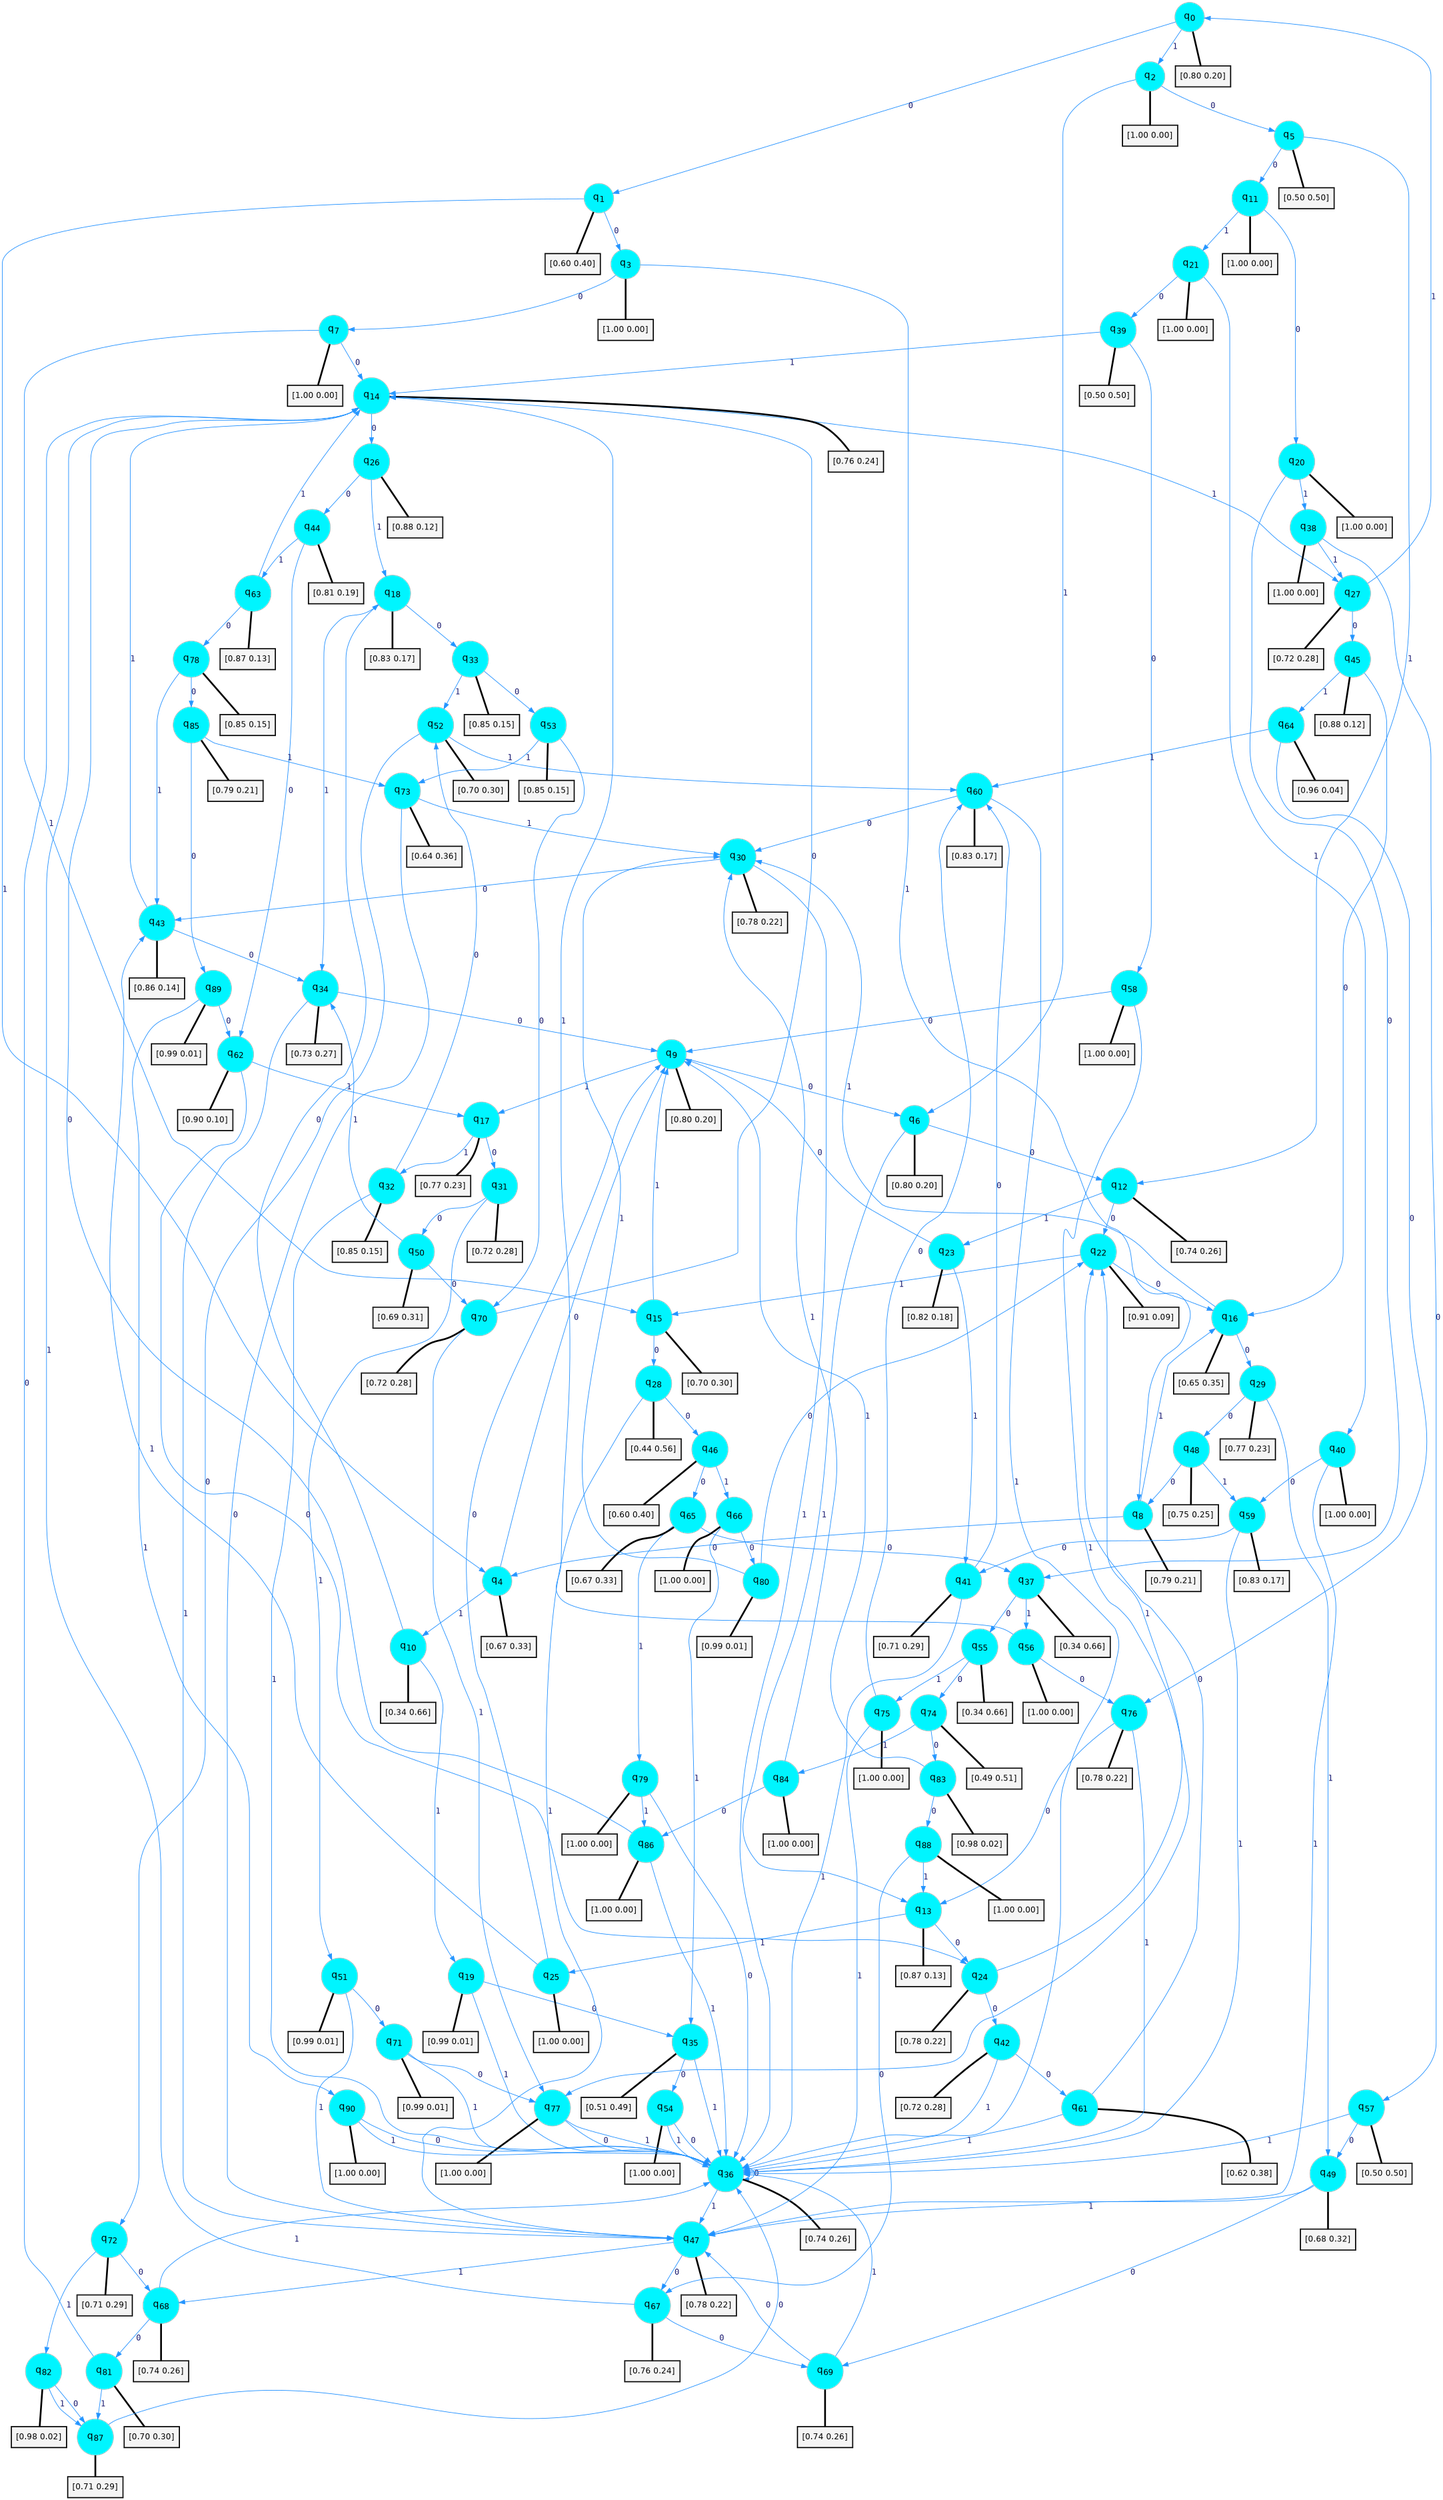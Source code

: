 digraph G {
graph [
bgcolor=transparent, dpi=300, rankdir=TD, size="40,25"];
node [
color=gray, fillcolor=turquoise1, fontcolor=black, fontname=Helvetica, fontsize=16, fontweight=bold, shape=circle, style=filled];
edge [
arrowsize=1, color=dodgerblue1, fontcolor=midnightblue, fontname=courier, fontweight=bold, penwidth=1, style=solid, weight=20];
0[label=<q<SUB>0</SUB>>];
1[label=<q<SUB>1</SUB>>];
2[label=<q<SUB>2</SUB>>];
3[label=<q<SUB>3</SUB>>];
4[label=<q<SUB>4</SUB>>];
5[label=<q<SUB>5</SUB>>];
6[label=<q<SUB>6</SUB>>];
7[label=<q<SUB>7</SUB>>];
8[label=<q<SUB>8</SUB>>];
9[label=<q<SUB>9</SUB>>];
10[label=<q<SUB>10</SUB>>];
11[label=<q<SUB>11</SUB>>];
12[label=<q<SUB>12</SUB>>];
13[label=<q<SUB>13</SUB>>];
14[label=<q<SUB>14</SUB>>];
15[label=<q<SUB>15</SUB>>];
16[label=<q<SUB>16</SUB>>];
17[label=<q<SUB>17</SUB>>];
18[label=<q<SUB>18</SUB>>];
19[label=<q<SUB>19</SUB>>];
20[label=<q<SUB>20</SUB>>];
21[label=<q<SUB>21</SUB>>];
22[label=<q<SUB>22</SUB>>];
23[label=<q<SUB>23</SUB>>];
24[label=<q<SUB>24</SUB>>];
25[label=<q<SUB>25</SUB>>];
26[label=<q<SUB>26</SUB>>];
27[label=<q<SUB>27</SUB>>];
28[label=<q<SUB>28</SUB>>];
29[label=<q<SUB>29</SUB>>];
30[label=<q<SUB>30</SUB>>];
31[label=<q<SUB>31</SUB>>];
32[label=<q<SUB>32</SUB>>];
33[label=<q<SUB>33</SUB>>];
34[label=<q<SUB>34</SUB>>];
35[label=<q<SUB>35</SUB>>];
36[label=<q<SUB>36</SUB>>];
37[label=<q<SUB>37</SUB>>];
38[label=<q<SUB>38</SUB>>];
39[label=<q<SUB>39</SUB>>];
40[label=<q<SUB>40</SUB>>];
41[label=<q<SUB>41</SUB>>];
42[label=<q<SUB>42</SUB>>];
43[label=<q<SUB>43</SUB>>];
44[label=<q<SUB>44</SUB>>];
45[label=<q<SUB>45</SUB>>];
46[label=<q<SUB>46</SUB>>];
47[label=<q<SUB>47</SUB>>];
48[label=<q<SUB>48</SUB>>];
49[label=<q<SUB>49</SUB>>];
50[label=<q<SUB>50</SUB>>];
51[label=<q<SUB>51</SUB>>];
52[label=<q<SUB>52</SUB>>];
53[label=<q<SUB>53</SUB>>];
54[label=<q<SUB>54</SUB>>];
55[label=<q<SUB>55</SUB>>];
56[label=<q<SUB>56</SUB>>];
57[label=<q<SUB>57</SUB>>];
58[label=<q<SUB>58</SUB>>];
59[label=<q<SUB>59</SUB>>];
60[label=<q<SUB>60</SUB>>];
61[label=<q<SUB>61</SUB>>];
62[label=<q<SUB>62</SUB>>];
63[label=<q<SUB>63</SUB>>];
64[label=<q<SUB>64</SUB>>];
65[label=<q<SUB>65</SUB>>];
66[label=<q<SUB>66</SUB>>];
67[label=<q<SUB>67</SUB>>];
68[label=<q<SUB>68</SUB>>];
69[label=<q<SUB>69</SUB>>];
70[label=<q<SUB>70</SUB>>];
71[label=<q<SUB>71</SUB>>];
72[label=<q<SUB>72</SUB>>];
73[label=<q<SUB>73</SUB>>];
74[label=<q<SUB>74</SUB>>];
75[label=<q<SUB>75</SUB>>];
76[label=<q<SUB>76</SUB>>];
77[label=<q<SUB>77</SUB>>];
78[label=<q<SUB>78</SUB>>];
79[label=<q<SUB>79</SUB>>];
80[label=<q<SUB>80</SUB>>];
81[label=<q<SUB>81</SUB>>];
82[label=<q<SUB>82</SUB>>];
83[label=<q<SUB>83</SUB>>];
84[label=<q<SUB>84</SUB>>];
85[label=<q<SUB>85</SUB>>];
86[label=<q<SUB>86</SUB>>];
87[label=<q<SUB>87</SUB>>];
88[label=<q<SUB>88</SUB>>];
89[label=<q<SUB>89</SUB>>];
90[label=<q<SUB>90</SUB>>];
91[label="[0.80 0.20]", shape=box,fontcolor=black, fontname=Helvetica, fontsize=14, penwidth=2, fillcolor=whitesmoke,color=black];
92[label="[0.60 0.40]", shape=box,fontcolor=black, fontname=Helvetica, fontsize=14, penwidth=2, fillcolor=whitesmoke,color=black];
93[label="[1.00 0.00]", shape=box,fontcolor=black, fontname=Helvetica, fontsize=14, penwidth=2, fillcolor=whitesmoke,color=black];
94[label="[1.00 0.00]", shape=box,fontcolor=black, fontname=Helvetica, fontsize=14, penwidth=2, fillcolor=whitesmoke,color=black];
95[label="[0.67 0.33]", shape=box,fontcolor=black, fontname=Helvetica, fontsize=14, penwidth=2, fillcolor=whitesmoke,color=black];
96[label="[0.50 0.50]", shape=box,fontcolor=black, fontname=Helvetica, fontsize=14, penwidth=2, fillcolor=whitesmoke,color=black];
97[label="[0.80 0.20]", shape=box,fontcolor=black, fontname=Helvetica, fontsize=14, penwidth=2, fillcolor=whitesmoke,color=black];
98[label="[1.00 0.00]", shape=box,fontcolor=black, fontname=Helvetica, fontsize=14, penwidth=2, fillcolor=whitesmoke,color=black];
99[label="[0.79 0.21]", shape=box,fontcolor=black, fontname=Helvetica, fontsize=14, penwidth=2, fillcolor=whitesmoke,color=black];
100[label="[0.80 0.20]", shape=box,fontcolor=black, fontname=Helvetica, fontsize=14, penwidth=2, fillcolor=whitesmoke,color=black];
101[label="[0.34 0.66]", shape=box,fontcolor=black, fontname=Helvetica, fontsize=14, penwidth=2, fillcolor=whitesmoke,color=black];
102[label="[1.00 0.00]", shape=box,fontcolor=black, fontname=Helvetica, fontsize=14, penwidth=2, fillcolor=whitesmoke,color=black];
103[label="[0.74 0.26]", shape=box,fontcolor=black, fontname=Helvetica, fontsize=14, penwidth=2, fillcolor=whitesmoke,color=black];
104[label="[0.87 0.13]", shape=box,fontcolor=black, fontname=Helvetica, fontsize=14, penwidth=2, fillcolor=whitesmoke,color=black];
105[label="[0.76 0.24]", shape=box,fontcolor=black, fontname=Helvetica, fontsize=14, penwidth=2, fillcolor=whitesmoke,color=black];
106[label="[0.70 0.30]", shape=box,fontcolor=black, fontname=Helvetica, fontsize=14, penwidth=2, fillcolor=whitesmoke,color=black];
107[label="[0.65 0.35]", shape=box,fontcolor=black, fontname=Helvetica, fontsize=14, penwidth=2, fillcolor=whitesmoke,color=black];
108[label="[0.77 0.23]", shape=box,fontcolor=black, fontname=Helvetica, fontsize=14, penwidth=2, fillcolor=whitesmoke,color=black];
109[label="[0.83 0.17]", shape=box,fontcolor=black, fontname=Helvetica, fontsize=14, penwidth=2, fillcolor=whitesmoke,color=black];
110[label="[0.99 0.01]", shape=box,fontcolor=black, fontname=Helvetica, fontsize=14, penwidth=2, fillcolor=whitesmoke,color=black];
111[label="[1.00 0.00]", shape=box,fontcolor=black, fontname=Helvetica, fontsize=14, penwidth=2, fillcolor=whitesmoke,color=black];
112[label="[1.00 0.00]", shape=box,fontcolor=black, fontname=Helvetica, fontsize=14, penwidth=2, fillcolor=whitesmoke,color=black];
113[label="[0.91 0.09]", shape=box,fontcolor=black, fontname=Helvetica, fontsize=14, penwidth=2, fillcolor=whitesmoke,color=black];
114[label="[0.82 0.18]", shape=box,fontcolor=black, fontname=Helvetica, fontsize=14, penwidth=2, fillcolor=whitesmoke,color=black];
115[label="[0.78 0.22]", shape=box,fontcolor=black, fontname=Helvetica, fontsize=14, penwidth=2, fillcolor=whitesmoke,color=black];
116[label="[1.00 0.00]", shape=box,fontcolor=black, fontname=Helvetica, fontsize=14, penwidth=2, fillcolor=whitesmoke,color=black];
117[label="[0.88 0.12]", shape=box,fontcolor=black, fontname=Helvetica, fontsize=14, penwidth=2, fillcolor=whitesmoke,color=black];
118[label="[0.72 0.28]", shape=box,fontcolor=black, fontname=Helvetica, fontsize=14, penwidth=2, fillcolor=whitesmoke,color=black];
119[label="[0.44 0.56]", shape=box,fontcolor=black, fontname=Helvetica, fontsize=14, penwidth=2, fillcolor=whitesmoke,color=black];
120[label="[0.77 0.23]", shape=box,fontcolor=black, fontname=Helvetica, fontsize=14, penwidth=2, fillcolor=whitesmoke,color=black];
121[label="[0.78 0.22]", shape=box,fontcolor=black, fontname=Helvetica, fontsize=14, penwidth=2, fillcolor=whitesmoke,color=black];
122[label="[0.72 0.28]", shape=box,fontcolor=black, fontname=Helvetica, fontsize=14, penwidth=2, fillcolor=whitesmoke,color=black];
123[label="[0.85 0.15]", shape=box,fontcolor=black, fontname=Helvetica, fontsize=14, penwidth=2, fillcolor=whitesmoke,color=black];
124[label="[0.85 0.15]", shape=box,fontcolor=black, fontname=Helvetica, fontsize=14, penwidth=2, fillcolor=whitesmoke,color=black];
125[label="[0.73 0.27]", shape=box,fontcolor=black, fontname=Helvetica, fontsize=14, penwidth=2, fillcolor=whitesmoke,color=black];
126[label="[0.51 0.49]", shape=box,fontcolor=black, fontname=Helvetica, fontsize=14, penwidth=2, fillcolor=whitesmoke,color=black];
127[label="[0.74 0.26]", shape=box,fontcolor=black, fontname=Helvetica, fontsize=14, penwidth=2, fillcolor=whitesmoke,color=black];
128[label="[0.34 0.66]", shape=box,fontcolor=black, fontname=Helvetica, fontsize=14, penwidth=2, fillcolor=whitesmoke,color=black];
129[label="[1.00 0.00]", shape=box,fontcolor=black, fontname=Helvetica, fontsize=14, penwidth=2, fillcolor=whitesmoke,color=black];
130[label="[0.50 0.50]", shape=box,fontcolor=black, fontname=Helvetica, fontsize=14, penwidth=2, fillcolor=whitesmoke,color=black];
131[label="[1.00 0.00]", shape=box,fontcolor=black, fontname=Helvetica, fontsize=14, penwidth=2, fillcolor=whitesmoke,color=black];
132[label="[0.71 0.29]", shape=box,fontcolor=black, fontname=Helvetica, fontsize=14, penwidth=2, fillcolor=whitesmoke,color=black];
133[label="[0.72 0.28]", shape=box,fontcolor=black, fontname=Helvetica, fontsize=14, penwidth=2, fillcolor=whitesmoke,color=black];
134[label="[0.86 0.14]", shape=box,fontcolor=black, fontname=Helvetica, fontsize=14, penwidth=2, fillcolor=whitesmoke,color=black];
135[label="[0.81 0.19]", shape=box,fontcolor=black, fontname=Helvetica, fontsize=14, penwidth=2, fillcolor=whitesmoke,color=black];
136[label="[0.88 0.12]", shape=box,fontcolor=black, fontname=Helvetica, fontsize=14, penwidth=2, fillcolor=whitesmoke,color=black];
137[label="[0.60 0.40]", shape=box,fontcolor=black, fontname=Helvetica, fontsize=14, penwidth=2, fillcolor=whitesmoke,color=black];
138[label="[0.78 0.22]", shape=box,fontcolor=black, fontname=Helvetica, fontsize=14, penwidth=2, fillcolor=whitesmoke,color=black];
139[label="[0.75 0.25]", shape=box,fontcolor=black, fontname=Helvetica, fontsize=14, penwidth=2, fillcolor=whitesmoke,color=black];
140[label="[0.68 0.32]", shape=box,fontcolor=black, fontname=Helvetica, fontsize=14, penwidth=2, fillcolor=whitesmoke,color=black];
141[label="[0.69 0.31]", shape=box,fontcolor=black, fontname=Helvetica, fontsize=14, penwidth=2, fillcolor=whitesmoke,color=black];
142[label="[0.99 0.01]", shape=box,fontcolor=black, fontname=Helvetica, fontsize=14, penwidth=2, fillcolor=whitesmoke,color=black];
143[label="[0.70 0.30]", shape=box,fontcolor=black, fontname=Helvetica, fontsize=14, penwidth=2, fillcolor=whitesmoke,color=black];
144[label="[0.85 0.15]", shape=box,fontcolor=black, fontname=Helvetica, fontsize=14, penwidth=2, fillcolor=whitesmoke,color=black];
145[label="[1.00 0.00]", shape=box,fontcolor=black, fontname=Helvetica, fontsize=14, penwidth=2, fillcolor=whitesmoke,color=black];
146[label="[0.34 0.66]", shape=box,fontcolor=black, fontname=Helvetica, fontsize=14, penwidth=2, fillcolor=whitesmoke,color=black];
147[label="[1.00 0.00]", shape=box,fontcolor=black, fontname=Helvetica, fontsize=14, penwidth=2, fillcolor=whitesmoke,color=black];
148[label="[0.50 0.50]", shape=box,fontcolor=black, fontname=Helvetica, fontsize=14, penwidth=2, fillcolor=whitesmoke,color=black];
149[label="[1.00 0.00]", shape=box,fontcolor=black, fontname=Helvetica, fontsize=14, penwidth=2, fillcolor=whitesmoke,color=black];
150[label="[0.83 0.17]", shape=box,fontcolor=black, fontname=Helvetica, fontsize=14, penwidth=2, fillcolor=whitesmoke,color=black];
151[label="[0.83 0.17]", shape=box,fontcolor=black, fontname=Helvetica, fontsize=14, penwidth=2, fillcolor=whitesmoke,color=black];
152[label="[0.62 0.38]", shape=box,fontcolor=black, fontname=Helvetica, fontsize=14, penwidth=2, fillcolor=whitesmoke,color=black];
153[label="[0.90 0.10]", shape=box,fontcolor=black, fontname=Helvetica, fontsize=14, penwidth=2, fillcolor=whitesmoke,color=black];
154[label="[0.87 0.13]", shape=box,fontcolor=black, fontname=Helvetica, fontsize=14, penwidth=2, fillcolor=whitesmoke,color=black];
155[label="[0.96 0.04]", shape=box,fontcolor=black, fontname=Helvetica, fontsize=14, penwidth=2, fillcolor=whitesmoke,color=black];
156[label="[0.67 0.33]", shape=box,fontcolor=black, fontname=Helvetica, fontsize=14, penwidth=2, fillcolor=whitesmoke,color=black];
157[label="[1.00 0.00]", shape=box,fontcolor=black, fontname=Helvetica, fontsize=14, penwidth=2, fillcolor=whitesmoke,color=black];
158[label="[0.76 0.24]", shape=box,fontcolor=black, fontname=Helvetica, fontsize=14, penwidth=2, fillcolor=whitesmoke,color=black];
159[label="[0.74 0.26]", shape=box,fontcolor=black, fontname=Helvetica, fontsize=14, penwidth=2, fillcolor=whitesmoke,color=black];
160[label="[0.74 0.26]", shape=box,fontcolor=black, fontname=Helvetica, fontsize=14, penwidth=2, fillcolor=whitesmoke,color=black];
161[label="[0.72 0.28]", shape=box,fontcolor=black, fontname=Helvetica, fontsize=14, penwidth=2, fillcolor=whitesmoke,color=black];
162[label="[0.99 0.01]", shape=box,fontcolor=black, fontname=Helvetica, fontsize=14, penwidth=2, fillcolor=whitesmoke,color=black];
163[label="[0.71 0.29]", shape=box,fontcolor=black, fontname=Helvetica, fontsize=14, penwidth=2, fillcolor=whitesmoke,color=black];
164[label="[0.64 0.36]", shape=box,fontcolor=black, fontname=Helvetica, fontsize=14, penwidth=2, fillcolor=whitesmoke,color=black];
165[label="[0.49 0.51]", shape=box,fontcolor=black, fontname=Helvetica, fontsize=14, penwidth=2, fillcolor=whitesmoke,color=black];
166[label="[1.00 0.00]", shape=box,fontcolor=black, fontname=Helvetica, fontsize=14, penwidth=2, fillcolor=whitesmoke,color=black];
167[label="[0.78 0.22]", shape=box,fontcolor=black, fontname=Helvetica, fontsize=14, penwidth=2, fillcolor=whitesmoke,color=black];
168[label="[1.00 0.00]", shape=box,fontcolor=black, fontname=Helvetica, fontsize=14, penwidth=2, fillcolor=whitesmoke,color=black];
169[label="[0.85 0.15]", shape=box,fontcolor=black, fontname=Helvetica, fontsize=14, penwidth=2, fillcolor=whitesmoke,color=black];
170[label="[1.00 0.00]", shape=box,fontcolor=black, fontname=Helvetica, fontsize=14, penwidth=2, fillcolor=whitesmoke,color=black];
171[label="[0.99 0.01]", shape=box,fontcolor=black, fontname=Helvetica, fontsize=14, penwidth=2, fillcolor=whitesmoke,color=black];
172[label="[0.70 0.30]", shape=box,fontcolor=black, fontname=Helvetica, fontsize=14, penwidth=2, fillcolor=whitesmoke,color=black];
173[label="[0.98 0.02]", shape=box,fontcolor=black, fontname=Helvetica, fontsize=14, penwidth=2, fillcolor=whitesmoke,color=black];
174[label="[0.98 0.02]", shape=box,fontcolor=black, fontname=Helvetica, fontsize=14, penwidth=2, fillcolor=whitesmoke,color=black];
175[label="[1.00 0.00]", shape=box,fontcolor=black, fontname=Helvetica, fontsize=14, penwidth=2, fillcolor=whitesmoke,color=black];
176[label="[0.79 0.21]", shape=box,fontcolor=black, fontname=Helvetica, fontsize=14, penwidth=2, fillcolor=whitesmoke,color=black];
177[label="[1.00 0.00]", shape=box,fontcolor=black, fontname=Helvetica, fontsize=14, penwidth=2, fillcolor=whitesmoke,color=black];
178[label="[0.71 0.29]", shape=box,fontcolor=black, fontname=Helvetica, fontsize=14, penwidth=2, fillcolor=whitesmoke,color=black];
179[label="[1.00 0.00]", shape=box,fontcolor=black, fontname=Helvetica, fontsize=14, penwidth=2, fillcolor=whitesmoke,color=black];
180[label="[0.99 0.01]", shape=box,fontcolor=black, fontname=Helvetica, fontsize=14, penwidth=2, fillcolor=whitesmoke,color=black];
181[label="[1.00 0.00]", shape=box,fontcolor=black, fontname=Helvetica, fontsize=14, penwidth=2, fillcolor=whitesmoke,color=black];
0->1 [label=0];
0->2 [label=1];
0->91 [arrowhead=none, penwidth=3,color=black];
1->3 [label=0];
1->4 [label=1];
1->92 [arrowhead=none, penwidth=3,color=black];
2->5 [label=0];
2->6 [label=1];
2->93 [arrowhead=none, penwidth=3,color=black];
3->7 [label=0];
3->8 [label=1];
3->94 [arrowhead=none, penwidth=3,color=black];
4->9 [label=0];
4->10 [label=1];
4->95 [arrowhead=none, penwidth=3,color=black];
5->11 [label=0];
5->12 [label=1];
5->96 [arrowhead=none, penwidth=3,color=black];
6->12 [label=0];
6->13 [label=1];
6->97 [arrowhead=none, penwidth=3,color=black];
7->14 [label=0];
7->15 [label=1];
7->98 [arrowhead=none, penwidth=3,color=black];
8->4 [label=0];
8->16 [label=1];
8->99 [arrowhead=none, penwidth=3,color=black];
9->6 [label=0];
9->17 [label=1];
9->100 [arrowhead=none, penwidth=3,color=black];
10->18 [label=0];
10->19 [label=1];
10->101 [arrowhead=none, penwidth=3,color=black];
11->20 [label=0];
11->21 [label=1];
11->102 [arrowhead=none, penwidth=3,color=black];
12->22 [label=0];
12->23 [label=1];
12->103 [arrowhead=none, penwidth=3,color=black];
13->24 [label=0];
13->25 [label=1];
13->104 [arrowhead=none, penwidth=3,color=black];
14->26 [label=0];
14->27 [label=1];
14->105 [arrowhead=none, penwidth=3,color=black];
15->28 [label=0];
15->9 [label=1];
15->106 [arrowhead=none, penwidth=3,color=black];
16->29 [label=0];
16->30 [label=1];
16->107 [arrowhead=none, penwidth=3,color=black];
17->31 [label=0];
17->32 [label=1];
17->108 [arrowhead=none, penwidth=3,color=black];
18->33 [label=0];
18->34 [label=1];
18->109 [arrowhead=none, penwidth=3,color=black];
19->35 [label=0];
19->36 [label=1];
19->110 [arrowhead=none, penwidth=3,color=black];
20->37 [label=0];
20->38 [label=1];
20->111 [arrowhead=none, penwidth=3,color=black];
21->39 [label=0];
21->40 [label=1];
21->112 [arrowhead=none, penwidth=3,color=black];
22->16 [label=0];
22->15 [label=1];
22->113 [arrowhead=none, penwidth=3,color=black];
23->9 [label=0];
23->41 [label=1];
23->114 [arrowhead=none, penwidth=3,color=black];
24->42 [label=0];
24->22 [label=1];
24->115 [arrowhead=none, penwidth=3,color=black];
25->9 [label=0];
25->43 [label=1];
25->116 [arrowhead=none, penwidth=3,color=black];
26->44 [label=0];
26->18 [label=1];
26->117 [arrowhead=none, penwidth=3,color=black];
27->45 [label=0];
27->0 [label=1];
27->118 [arrowhead=none, penwidth=3,color=black];
28->46 [label=0];
28->47 [label=1];
28->119 [arrowhead=none, penwidth=3,color=black];
29->48 [label=0];
29->49 [label=1];
29->120 [arrowhead=none, penwidth=3,color=black];
30->43 [label=0];
30->36 [label=1];
30->121 [arrowhead=none, penwidth=3,color=black];
31->50 [label=0];
31->51 [label=1];
31->122 [arrowhead=none, penwidth=3,color=black];
32->52 [label=0];
32->36 [label=1];
32->123 [arrowhead=none, penwidth=3,color=black];
33->53 [label=0];
33->52 [label=1];
33->124 [arrowhead=none, penwidth=3,color=black];
34->9 [label=0];
34->47 [label=1];
34->125 [arrowhead=none, penwidth=3,color=black];
35->54 [label=0];
35->36 [label=1];
35->126 [arrowhead=none, penwidth=3,color=black];
36->36 [label=0];
36->47 [label=1];
36->127 [arrowhead=none, penwidth=3,color=black];
37->55 [label=0];
37->56 [label=1];
37->128 [arrowhead=none, penwidth=3,color=black];
38->57 [label=0];
38->27 [label=1];
38->129 [arrowhead=none, penwidth=3,color=black];
39->58 [label=0];
39->14 [label=1];
39->130 [arrowhead=none, penwidth=3,color=black];
40->59 [label=0];
40->47 [label=1];
40->131 [arrowhead=none, penwidth=3,color=black];
41->60 [label=0];
41->36 [label=1];
41->132 [arrowhead=none, penwidth=3,color=black];
42->61 [label=0];
42->36 [label=1];
42->133 [arrowhead=none, penwidth=3,color=black];
43->34 [label=0];
43->14 [label=1];
43->134 [arrowhead=none, penwidth=3,color=black];
44->62 [label=0];
44->63 [label=1];
44->135 [arrowhead=none, penwidth=3,color=black];
45->16 [label=0];
45->64 [label=1];
45->136 [arrowhead=none, penwidth=3,color=black];
46->65 [label=0];
46->66 [label=1];
46->137 [arrowhead=none, penwidth=3,color=black];
47->67 [label=0];
47->68 [label=1];
47->138 [arrowhead=none, penwidth=3,color=black];
48->8 [label=0];
48->59 [label=1];
48->139 [arrowhead=none, penwidth=3,color=black];
49->69 [label=0];
49->47 [label=1];
49->140 [arrowhead=none, penwidth=3,color=black];
50->70 [label=0];
50->34 [label=1];
50->141 [arrowhead=none, penwidth=3,color=black];
51->71 [label=0];
51->47 [label=1];
51->142 [arrowhead=none, penwidth=3,color=black];
52->72 [label=0];
52->60 [label=1];
52->143 [arrowhead=none, penwidth=3,color=black];
53->70 [label=0];
53->73 [label=1];
53->144 [arrowhead=none, penwidth=3,color=black];
54->36 [label=0];
54->36 [label=1];
54->145 [arrowhead=none, penwidth=3,color=black];
55->74 [label=0];
55->75 [label=1];
55->146 [arrowhead=none, penwidth=3,color=black];
56->76 [label=0];
56->14 [label=1];
56->147 [arrowhead=none, penwidth=3,color=black];
57->49 [label=0];
57->36 [label=1];
57->148 [arrowhead=none, penwidth=3,color=black];
58->9 [label=0];
58->77 [label=1];
58->149 [arrowhead=none, penwidth=3,color=black];
59->41 [label=0];
59->36 [label=1];
59->150 [arrowhead=none, penwidth=3,color=black];
60->30 [label=0];
60->36 [label=1];
60->151 [arrowhead=none, penwidth=3,color=black];
61->22 [label=0];
61->36 [label=1];
61->152 [arrowhead=none, penwidth=3,color=black];
62->24 [label=0];
62->17 [label=1];
62->153 [arrowhead=none, penwidth=3,color=black];
63->78 [label=0];
63->14 [label=1];
63->154 [arrowhead=none, penwidth=3,color=black];
64->76 [label=0];
64->60 [label=1];
64->155 [arrowhead=none, penwidth=3,color=black];
65->37 [label=0];
65->79 [label=1];
65->156 [arrowhead=none, penwidth=3,color=black];
66->80 [label=0];
66->35 [label=1];
66->157 [arrowhead=none, penwidth=3,color=black];
67->69 [label=0];
67->14 [label=1];
67->158 [arrowhead=none, penwidth=3,color=black];
68->81 [label=0];
68->36 [label=1];
68->159 [arrowhead=none, penwidth=3,color=black];
69->47 [label=0];
69->36 [label=1];
69->160 [arrowhead=none, penwidth=3,color=black];
70->14 [label=0];
70->77 [label=1];
70->161 [arrowhead=none, penwidth=3,color=black];
71->77 [label=0];
71->36 [label=1];
71->162 [arrowhead=none, penwidth=3,color=black];
72->68 [label=0];
72->82 [label=1];
72->163 [arrowhead=none, penwidth=3,color=black];
73->47 [label=0];
73->30 [label=1];
73->164 [arrowhead=none, penwidth=3,color=black];
74->83 [label=0];
74->84 [label=1];
74->165 [arrowhead=none, penwidth=3,color=black];
75->60 [label=0];
75->47 [label=1];
75->166 [arrowhead=none, penwidth=3,color=black];
76->13 [label=0];
76->36 [label=1];
76->167 [arrowhead=none, penwidth=3,color=black];
77->36 [label=0];
77->36 [label=1];
77->168 [arrowhead=none, penwidth=3,color=black];
78->85 [label=0];
78->43 [label=1];
78->169 [arrowhead=none, penwidth=3,color=black];
79->36 [label=0];
79->86 [label=1];
79->170 [arrowhead=none, penwidth=3,color=black];
80->22 [label=0];
80->30 [label=1];
80->171 [arrowhead=none, penwidth=3,color=black];
81->14 [label=0];
81->87 [label=1];
81->172 [arrowhead=none, penwidth=3,color=black];
82->87 [label=0];
82->87 [label=1];
82->173 [arrowhead=none, penwidth=3,color=black];
83->88 [label=0];
83->9 [label=1];
83->174 [arrowhead=none, penwidth=3,color=black];
84->86 [label=0];
84->30 [label=1];
84->175 [arrowhead=none, penwidth=3,color=black];
85->89 [label=0];
85->73 [label=1];
85->176 [arrowhead=none, penwidth=3,color=black];
86->14 [label=0];
86->36 [label=1];
86->177 [arrowhead=none, penwidth=3,color=black];
87->36 [label=0];
87->178 [arrowhead=none, penwidth=3,color=black];
88->67 [label=0];
88->13 [label=1];
88->179 [arrowhead=none, penwidth=3,color=black];
89->62 [label=0];
89->90 [label=1];
89->180 [arrowhead=none, penwidth=3,color=black];
90->36 [label=0];
90->36 [label=1];
90->181 [arrowhead=none, penwidth=3,color=black];
}
